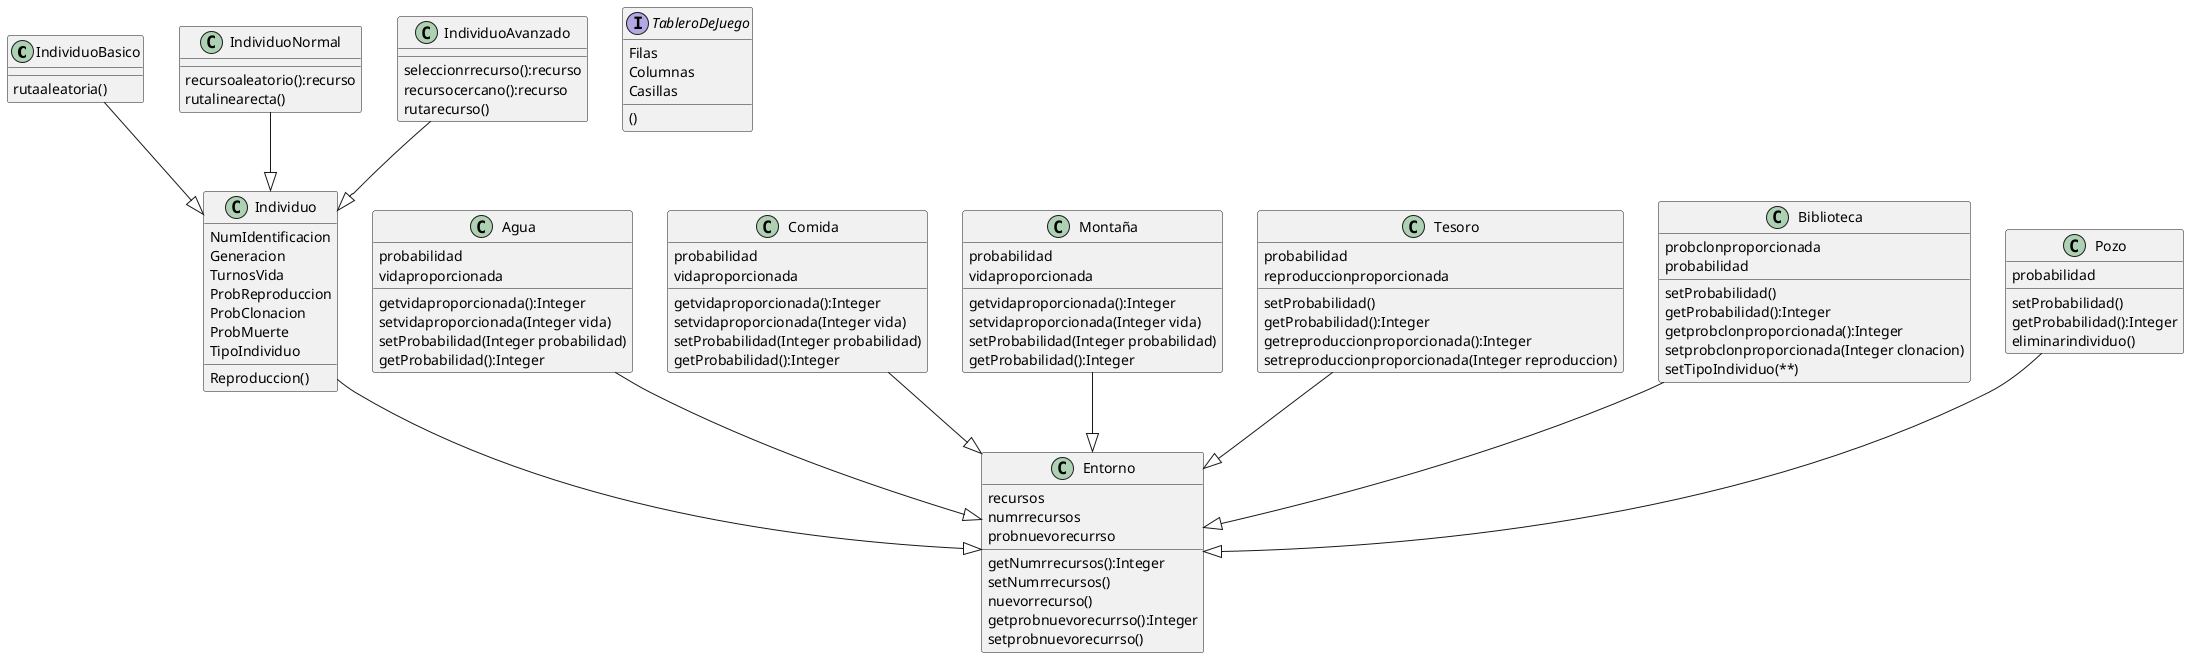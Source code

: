 @startuml
'https://plantuml.com/class-diagram


IndividuoBasico --|> Individuo
IndividuoNormal --|> Individuo
IndividuoAvanzado --|> Individuo
Agua --|> Entorno
Comida --|> Entorno
Montaña --|> Entorno
Tesoro --|> Entorno
Biblioteca --|> Entorno
Pozo --|> Entorno
Individuo --|> Entorno

class Individuo{
NumIdentificacion
Generacion
TurnosVida
ProbReproduccion
ProbClonacion
ProbMuerte
TipoIndividuo
Reproduccion()
}
class IndividuoBasico{
rutaaleatoria()
}
class IndividuoNormal{
recursoaleatorio():recurso
rutalinearecta()
}
class IndividuoAvanzado{
seleccionrrecurso():recurso
recursocercano():recurso
rutarecurso()
}

interface TableroDeJuego {
Filas
Columnas
Casillas
()
}
class Entorno{
recursos
numrrecursos
probnuevorecurrso
getNumrrecursos():Integer
setNumrrecursos()
nuevorrecurso()
getprobnuevorecurrso():Integer
setprobnuevorecurrso()


}


class Agua {
probabilidad
vidaproporcionada
getvidaproporcionada():Integer
setvidaproporcionada(Integer vida)
setProbabilidad(Integer probabilidad)
getProbabilidad():Integer
}
class Comida {
probabilidad
vidaproporcionada
getvidaproporcionada():Integer
setvidaproporcionada(Integer vida)
setProbabilidad(Integer probabilidad)
getProbabilidad():Integer
}
class Montaña {
probabilidad
vidaproporcionada
getvidaproporcionada():Integer
setvidaproporcionada(Integer vida)
setProbabilidad(Integer probabilidad)
getProbabilidad():Integer
}
class Tesoro {
probabilidad
reproduccionproporcionada
setProbabilidad()
getProbabilidad():Integer
getreproduccionproporcionada():Integer
setreproduccionproporcionada(Integer reproduccion)
}
class Biblioteca {
probclonproporcionada
probabilidad
setProbabilidad()
getProbabilidad():Integer
getprobclonproporcionada():Integer
setprobclonproporcionada(Integer clonacion)
setTipoIndividuo(**)
}
class Pozo {
probabilidad
setProbabilidad()
getProbabilidad():Integer
eliminarindividuo()
}
@enduml